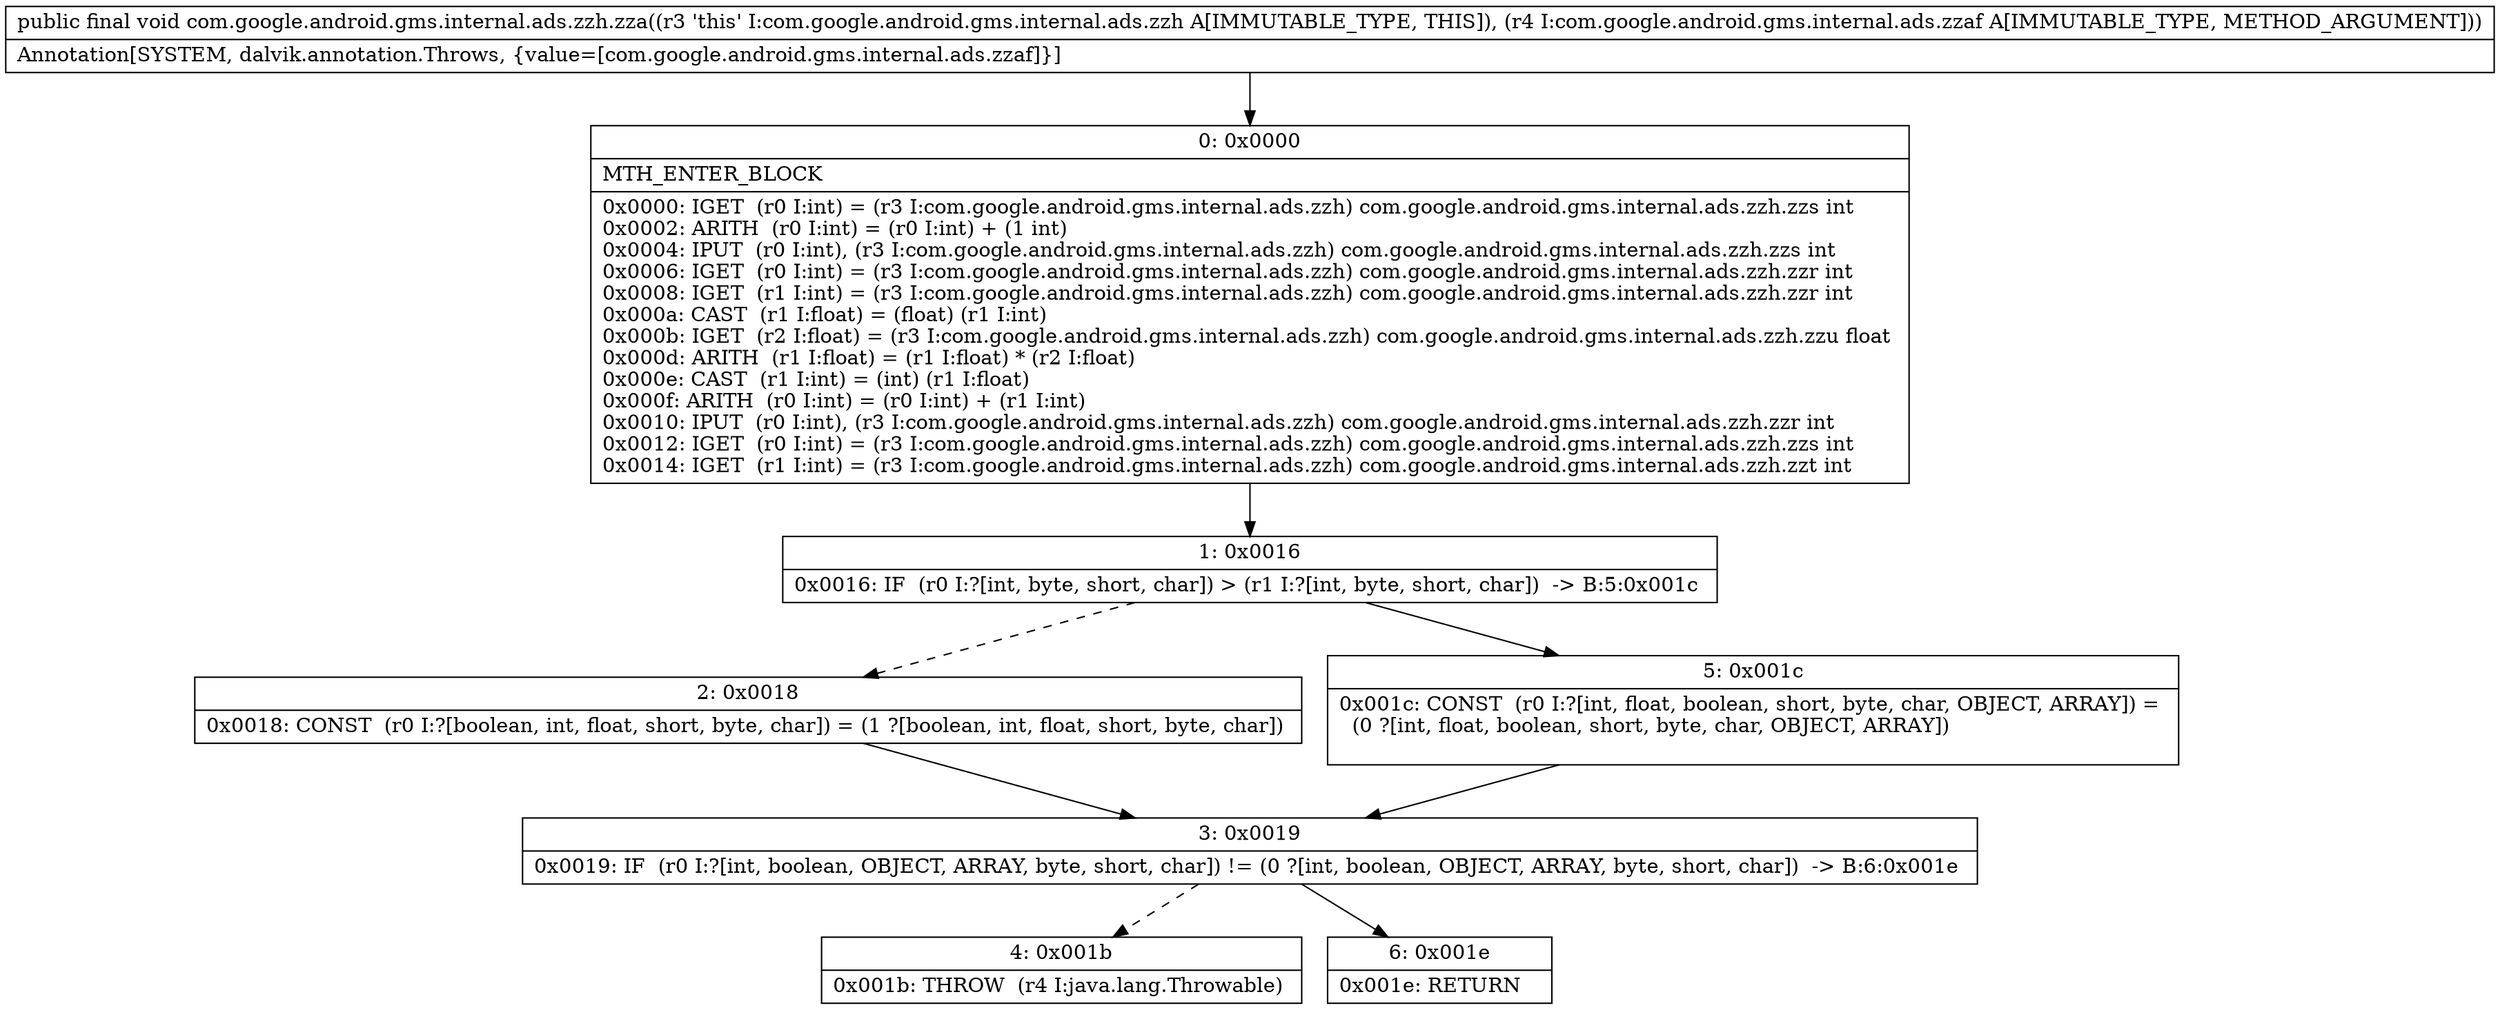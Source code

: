 digraph "CFG forcom.google.android.gms.internal.ads.zzh.zza(Lcom\/google\/android\/gms\/internal\/ads\/zzaf;)V" {
Node_0 [shape=record,label="{0\:\ 0x0000|MTH_ENTER_BLOCK\l|0x0000: IGET  (r0 I:int) = (r3 I:com.google.android.gms.internal.ads.zzh) com.google.android.gms.internal.ads.zzh.zzs int \l0x0002: ARITH  (r0 I:int) = (r0 I:int) + (1 int) \l0x0004: IPUT  (r0 I:int), (r3 I:com.google.android.gms.internal.ads.zzh) com.google.android.gms.internal.ads.zzh.zzs int \l0x0006: IGET  (r0 I:int) = (r3 I:com.google.android.gms.internal.ads.zzh) com.google.android.gms.internal.ads.zzh.zzr int \l0x0008: IGET  (r1 I:int) = (r3 I:com.google.android.gms.internal.ads.zzh) com.google.android.gms.internal.ads.zzh.zzr int \l0x000a: CAST  (r1 I:float) = (float) (r1 I:int) \l0x000b: IGET  (r2 I:float) = (r3 I:com.google.android.gms.internal.ads.zzh) com.google.android.gms.internal.ads.zzh.zzu float \l0x000d: ARITH  (r1 I:float) = (r1 I:float) * (r2 I:float) \l0x000e: CAST  (r1 I:int) = (int) (r1 I:float) \l0x000f: ARITH  (r0 I:int) = (r0 I:int) + (r1 I:int) \l0x0010: IPUT  (r0 I:int), (r3 I:com.google.android.gms.internal.ads.zzh) com.google.android.gms.internal.ads.zzh.zzr int \l0x0012: IGET  (r0 I:int) = (r3 I:com.google.android.gms.internal.ads.zzh) com.google.android.gms.internal.ads.zzh.zzs int \l0x0014: IGET  (r1 I:int) = (r3 I:com.google.android.gms.internal.ads.zzh) com.google.android.gms.internal.ads.zzh.zzt int \l}"];
Node_1 [shape=record,label="{1\:\ 0x0016|0x0016: IF  (r0 I:?[int, byte, short, char]) \> (r1 I:?[int, byte, short, char])  \-\> B:5:0x001c \l}"];
Node_2 [shape=record,label="{2\:\ 0x0018|0x0018: CONST  (r0 I:?[boolean, int, float, short, byte, char]) = (1 ?[boolean, int, float, short, byte, char]) \l}"];
Node_3 [shape=record,label="{3\:\ 0x0019|0x0019: IF  (r0 I:?[int, boolean, OBJECT, ARRAY, byte, short, char]) != (0 ?[int, boolean, OBJECT, ARRAY, byte, short, char])  \-\> B:6:0x001e \l}"];
Node_4 [shape=record,label="{4\:\ 0x001b|0x001b: THROW  (r4 I:java.lang.Throwable) \l}"];
Node_5 [shape=record,label="{5\:\ 0x001c|0x001c: CONST  (r0 I:?[int, float, boolean, short, byte, char, OBJECT, ARRAY]) = \l  (0 ?[int, float, boolean, short, byte, char, OBJECT, ARRAY])\l \l}"];
Node_6 [shape=record,label="{6\:\ 0x001e|0x001e: RETURN   \l}"];
MethodNode[shape=record,label="{public final void com.google.android.gms.internal.ads.zzh.zza((r3 'this' I:com.google.android.gms.internal.ads.zzh A[IMMUTABLE_TYPE, THIS]), (r4 I:com.google.android.gms.internal.ads.zzaf A[IMMUTABLE_TYPE, METHOD_ARGUMENT]))  | Annotation[SYSTEM, dalvik.annotation.Throws, \{value=[com.google.android.gms.internal.ads.zzaf]\}]\l}"];
MethodNode -> Node_0;
Node_0 -> Node_1;
Node_1 -> Node_2[style=dashed];
Node_1 -> Node_5;
Node_2 -> Node_3;
Node_3 -> Node_4[style=dashed];
Node_3 -> Node_6;
Node_5 -> Node_3;
}

